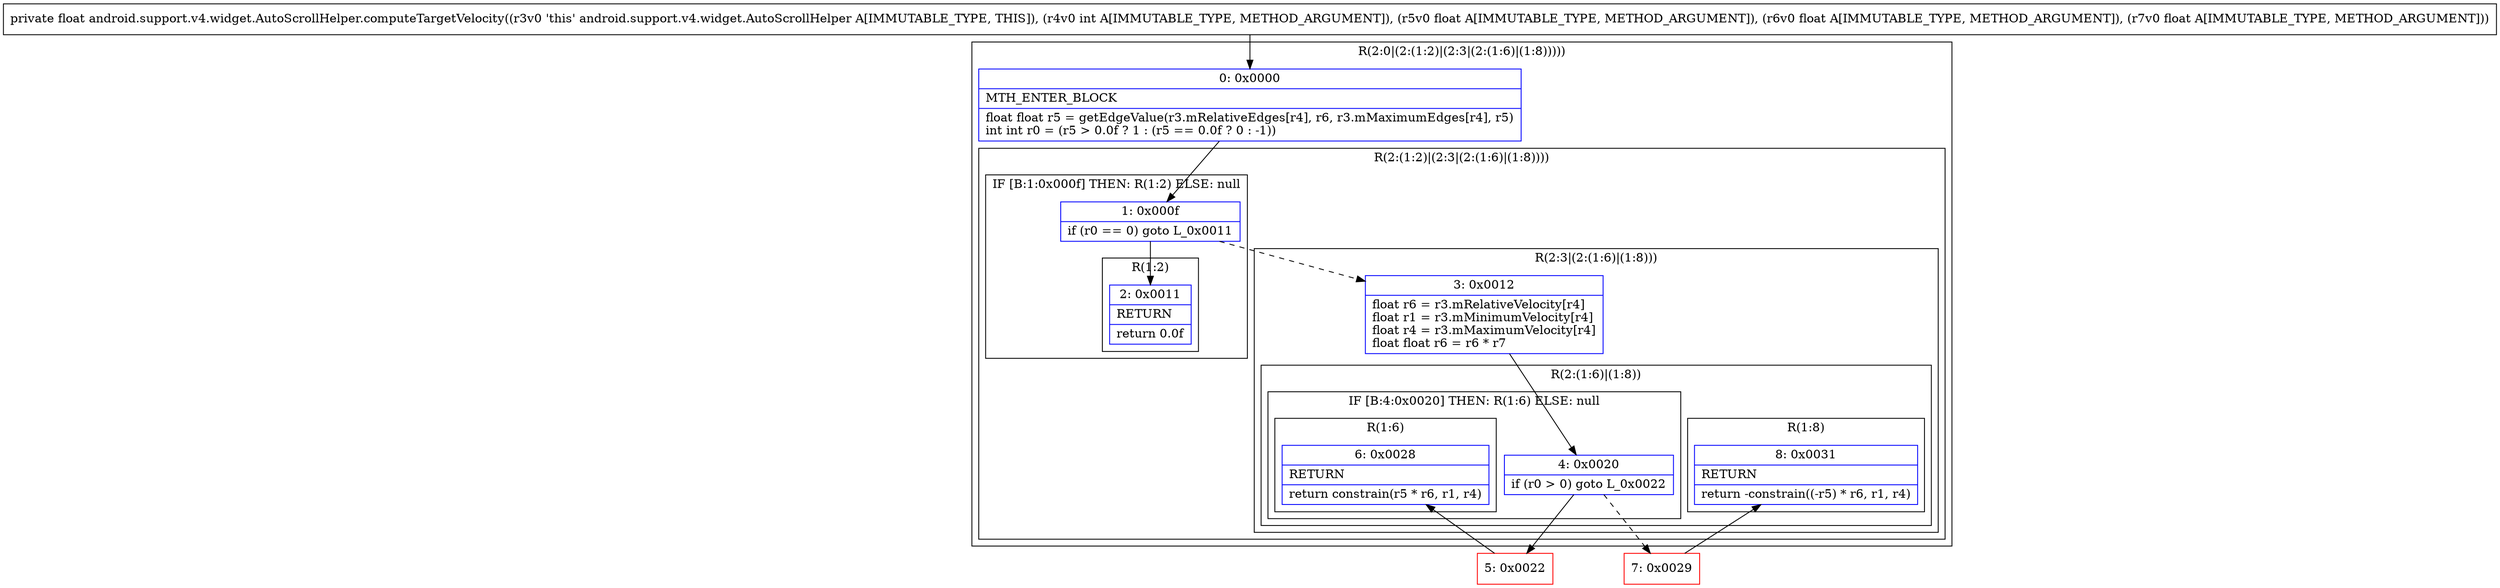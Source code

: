 digraph "CFG forandroid.support.v4.widget.AutoScrollHelper.computeTargetVelocity(IFFF)F" {
subgraph cluster_Region_802887259 {
label = "R(2:0|(2:(1:2)|(2:3|(2:(1:6)|(1:8)))))";
node [shape=record,color=blue];
Node_0 [shape=record,label="{0\:\ 0x0000|MTH_ENTER_BLOCK\l|float float r5 = getEdgeValue(r3.mRelativeEdges[r4], r6, r3.mMaximumEdges[r4], r5)\lint int r0 = (r5 \> 0.0f ? 1 : (r5 == 0.0f ? 0 : \-1))\l}"];
subgraph cluster_Region_1224005474 {
label = "R(2:(1:2)|(2:3|(2:(1:6)|(1:8))))";
node [shape=record,color=blue];
subgraph cluster_IfRegion_945490630 {
label = "IF [B:1:0x000f] THEN: R(1:2) ELSE: null";
node [shape=record,color=blue];
Node_1 [shape=record,label="{1\:\ 0x000f|if (r0 == 0) goto L_0x0011\l}"];
subgraph cluster_Region_819245451 {
label = "R(1:2)";
node [shape=record,color=blue];
Node_2 [shape=record,label="{2\:\ 0x0011|RETURN\l|return 0.0f\l}"];
}
}
subgraph cluster_Region_99307058 {
label = "R(2:3|(2:(1:6)|(1:8)))";
node [shape=record,color=blue];
Node_3 [shape=record,label="{3\:\ 0x0012|float r6 = r3.mRelativeVelocity[r4]\lfloat r1 = r3.mMinimumVelocity[r4]\lfloat r4 = r3.mMaximumVelocity[r4]\lfloat float r6 = r6 * r7\l}"];
subgraph cluster_Region_1100694429 {
label = "R(2:(1:6)|(1:8))";
node [shape=record,color=blue];
subgraph cluster_IfRegion_1338354264 {
label = "IF [B:4:0x0020] THEN: R(1:6) ELSE: null";
node [shape=record,color=blue];
Node_4 [shape=record,label="{4\:\ 0x0020|if (r0 \> 0) goto L_0x0022\l}"];
subgraph cluster_Region_149438859 {
label = "R(1:6)";
node [shape=record,color=blue];
Node_6 [shape=record,label="{6\:\ 0x0028|RETURN\l|return constrain(r5 * r6, r1, r4)\l}"];
}
}
subgraph cluster_Region_1412471057 {
label = "R(1:8)";
node [shape=record,color=blue];
Node_8 [shape=record,label="{8\:\ 0x0031|RETURN\l|return \-constrain((\-r5) * r6, r1, r4)\l}"];
}
}
}
}
}
Node_5 [shape=record,color=red,label="{5\:\ 0x0022}"];
Node_7 [shape=record,color=red,label="{7\:\ 0x0029}"];
MethodNode[shape=record,label="{private float android.support.v4.widget.AutoScrollHelper.computeTargetVelocity((r3v0 'this' android.support.v4.widget.AutoScrollHelper A[IMMUTABLE_TYPE, THIS]), (r4v0 int A[IMMUTABLE_TYPE, METHOD_ARGUMENT]), (r5v0 float A[IMMUTABLE_TYPE, METHOD_ARGUMENT]), (r6v0 float A[IMMUTABLE_TYPE, METHOD_ARGUMENT]), (r7v0 float A[IMMUTABLE_TYPE, METHOD_ARGUMENT])) }"];
MethodNode -> Node_0;
Node_0 -> Node_1;
Node_1 -> Node_2;
Node_1 -> Node_3[style=dashed];
Node_3 -> Node_4;
Node_4 -> Node_5;
Node_4 -> Node_7[style=dashed];
Node_5 -> Node_6;
Node_7 -> Node_8;
}

